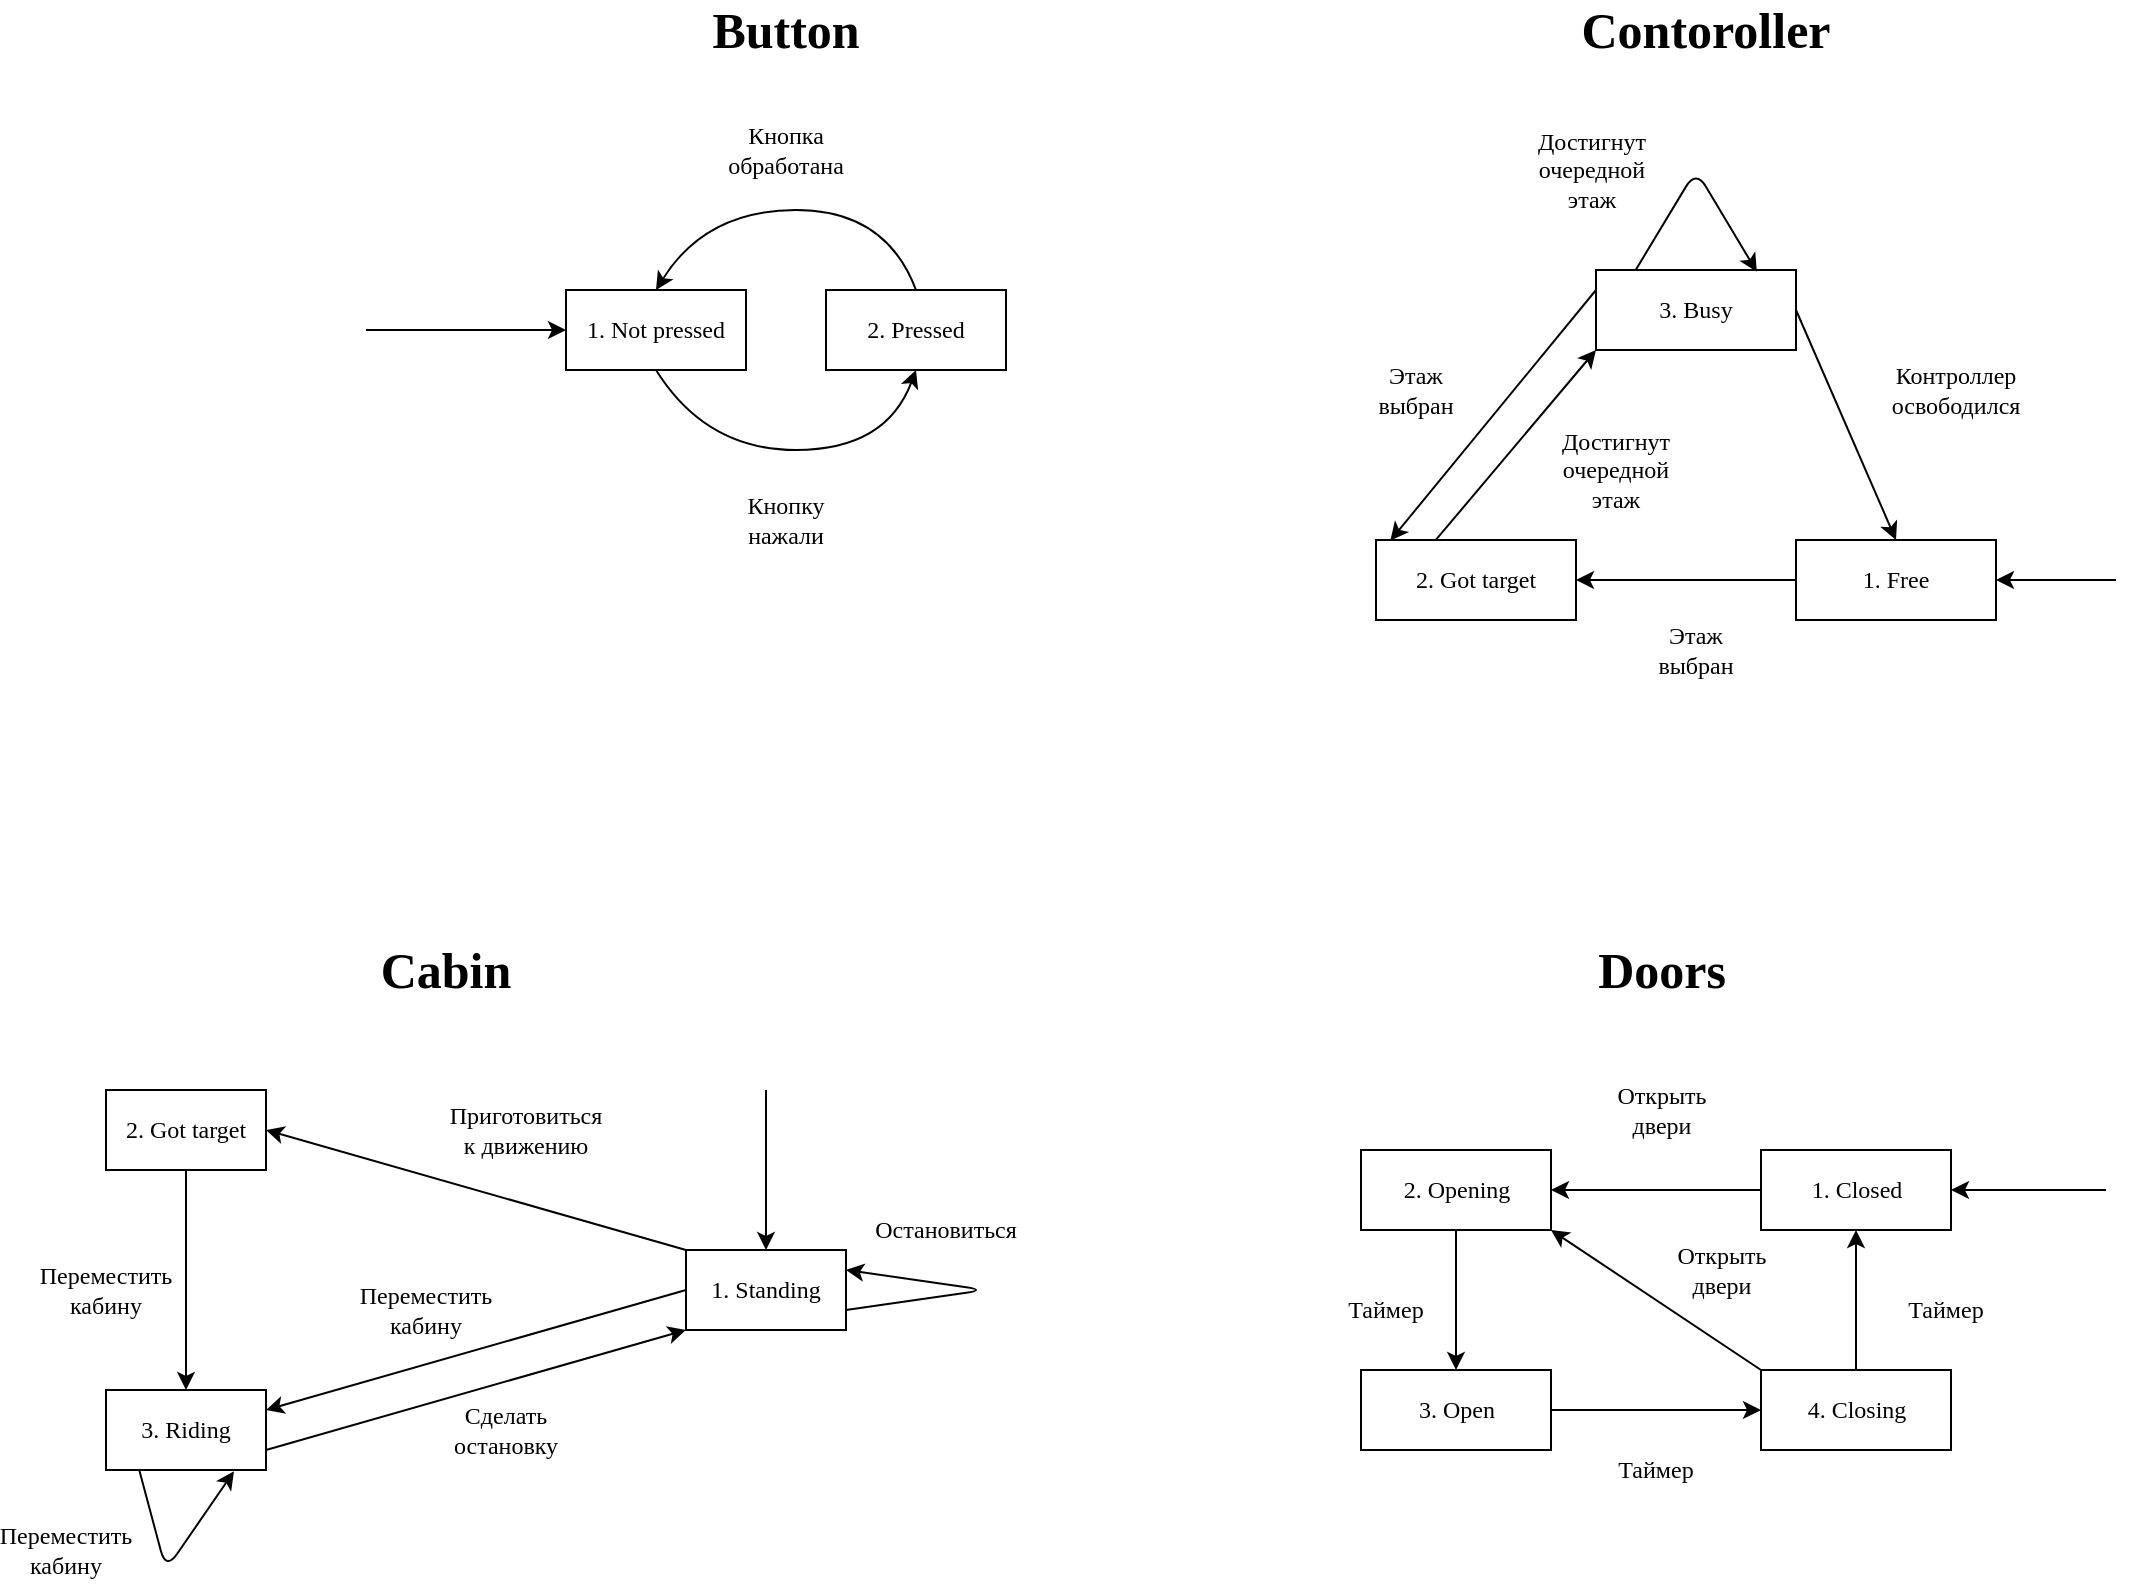 <mxfile version="20.0.0" type="device"><diagram name="ДПС" id="MUPe0at3sWt6NEuYaU11"><mxGraphModel dx="2272" dy="1894" grid="1" gridSize="10" guides="1" tooltips="1" connect="1" arrows="1" fold="1" page="1" pageScale="1" pageWidth="850" pageHeight="1100" math="0" shadow="0"><root><mxCell id="cpZvTgyVGs_E9WKbogkk-0"/><mxCell id="cpZvTgyVGs_E9WKbogkk-1" parent="cpZvTgyVGs_E9WKbogkk-0"/><mxCell id="cpZvTgyVGs_E9WKbogkk-4" value="&lt;b style=&quot;font-size: 25px;&quot;&gt;&lt;font style=&quot;font-size: 25px;&quot;&gt;Button&lt;/font&gt;&lt;/b&gt;" style="text;html=1;strokeColor=none;fillColor=none;align=center;verticalAlign=middle;whiteSpace=wrap;rounded=0;fontFamily=Times New Roman;fontSize=25;" parent="cpZvTgyVGs_E9WKbogkk-1" vertex="1"><mxGeometry x="-180" y="-900" width="40" height="20" as="geometry"/></mxCell><mxCell id="cpZvTgyVGs_E9WKbogkk-5" value="Кнопку нажали" style="text;html=1;strokeColor=none;fillColor=none;align=center;verticalAlign=middle;whiteSpace=wrap;rounded=0;fontFamily=Times New Roman;" parent="cpZvTgyVGs_E9WKbogkk-1" vertex="1"><mxGeometry x="-180" y="-655" width="40" height="20" as="geometry"/></mxCell><mxCell id="cpZvTgyVGs_E9WKbogkk-6" value="&lt;font style=&quot;font-size: 25px;&quot;&gt;&lt;b style=&quot;font-size: 25px;&quot;&gt;Contoroller&lt;/b&gt;&lt;/font&gt;" style="text;html=1;strokeColor=none;fillColor=none;align=center;verticalAlign=middle;whiteSpace=wrap;rounded=0;fontFamily=Times New Roman;fontSize=25;" parent="cpZvTgyVGs_E9WKbogkk-1" vertex="1"><mxGeometry x="280" y="-900" width="40" height="20" as="geometry"/></mxCell><mxCell id="cpZvTgyVGs_E9WKbogkk-8" value="" style="endArrow=classic;html=1;exitX=0;exitY=0.5;exitDx=0;exitDy=0;entryX=1;entryY=0.5;entryDx=0;entryDy=0;fontFamily=Times New Roman;" parent="cpZvTgyVGs_E9WKbogkk-1" source="cpZvTgyVGs_E9WKbogkk-27" target="cpZvTgyVGs_E9WKbogkk-26" edge="1"><mxGeometry width="50" height="50" relative="1" as="geometry"><mxPoint x="383.97" y="-590" as="sourcePoint"/><mxPoint x="235" y="-590" as="targetPoint"/></mxGeometry></mxCell><mxCell id="cpZvTgyVGs_E9WKbogkk-9" value="&lt;b style=&quot;font-size: 25px;&quot;&gt;&lt;font style=&quot;font-size: 25px;&quot;&gt;Cabin&lt;br&gt;&lt;/font&gt;&lt;/b&gt;" style="text;html=1;strokeColor=none;fillColor=none;align=center;verticalAlign=middle;whiteSpace=wrap;rounded=0;fontFamily=Times New Roman;fontSize=25;" parent="cpZvTgyVGs_E9WKbogkk-1" vertex="1"><mxGeometry x="-350" y="-430" width="40" height="20" as="geometry"/></mxCell><mxCell id="cpZvTgyVGs_E9WKbogkk-10" value="" style="endArrow=classic;html=1;exitX=0.204;exitY=0.972;exitDx=0;exitDy=0;entryX=0.8;entryY=1.016;entryDx=0;entryDy=0;fontFamily=Times New Roman;entryPerimeter=0;exitPerimeter=0;" parent="cpZvTgyVGs_E9WKbogkk-1" source="cpZvTgyVGs_E9WKbogkk-20" target="cpZvTgyVGs_E9WKbogkk-20" edge="1"><mxGeometry width="50" height="50" relative="1" as="geometry"><mxPoint x="-590" y="-100" as="sourcePoint"/><mxPoint x="-460" y="-120" as="targetPoint"/><Array as="points"><mxPoint x="-470" y="-120"/></Array></mxGeometry></mxCell><mxCell id="cpZvTgyVGs_E9WKbogkk-11" value="&lt;b style=&quot;font-size: 25px;&quot;&gt;&lt;font style=&quot;font-size: 25px;&quot;&gt;Doors&lt;/font&gt;&lt;/b&gt;" style="text;html=1;strokeColor=none;fillColor=none;align=center;verticalAlign=middle;whiteSpace=wrap;rounded=0;fontFamily=Times New Roman;fontSize=25;" parent="cpZvTgyVGs_E9WKbogkk-1" vertex="1"><mxGeometry x="257.5" y="-430" width="40" height="20" as="geometry"/></mxCell><mxCell id="cpZvTgyVGs_E9WKbogkk-12" value="" style="endArrow=classic;html=1;entryX=0.5;entryY=0;entryDx=0;entryDy=0;fontFamily=Times New Roman;" parent="cpZvTgyVGs_E9WKbogkk-1" source="cpZvTgyVGs_E9WKbogkk-23" target="cpZvTgyVGs_E9WKbogkk-24" edge="1"><mxGeometry width="50" height="50" relative="1" as="geometry"><mxPoint x="146.46" y="-297" as="sourcePoint"/><mxPoint x="155.187" y="-222.399" as="targetPoint"/></mxGeometry></mxCell><mxCell id="cpZvTgyVGs_E9WKbogkk-13" value="" style="endArrow=classic;html=1;exitX=1;exitY=0.5;exitDx=0;exitDy=0;entryX=0;entryY=0.5;entryDx=0;entryDy=0;fontFamily=Times New Roman;" parent="cpZvTgyVGs_E9WKbogkk-1" source="cpZvTgyVGs_E9WKbogkk-24" target="cpZvTgyVGs_E9WKbogkk-25" edge="1"><mxGeometry width="50" height="50" relative="1" as="geometry"><mxPoint x="217.095" y="-186.167" as="sourcePoint"/><mxPoint x="331.347" y="-190.114" as="targetPoint"/></mxGeometry></mxCell><mxCell id="cpZvTgyVGs_E9WKbogkk-14" value="" style="endArrow=classic;html=1;exitX=0.5;exitY=0;exitDx=0;exitDy=0;fontFamily=Times New Roman;" parent="cpZvTgyVGs_E9WKbogkk-1" source="cpZvTgyVGs_E9WKbogkk-25" target="cpZvTgyVGs_E9WKbogkk-22" edge="1"><mxGeometry width="50" height="50" relative="1" as="geometry"><mxPoint x="410.52" y="-212" as="sourcePoint"/><mxPoint x="399.32" y="-287.322" as="targetPoint"/></mxGeometry></mxCell><mxCell id="cpZvTgyVGs_E9WKbogkk-15" value="" style="endArrow=classic;html=1;entryX=1;entryY=0.5;entryDx=0;entryDy=0;exitX=0;exitY=0.5;exitDx=0;exitDy=0;fontFamily=Times New Roman;" parent="cpZvTgyVGs_E9WKbogkk-1" source="cpZvTgyVGs_E9WKbogkk-22" target="cpZvTgyVGs_E9WKbogkk-23" edge="1"><mxGeometry width="50" height="50" relative="1" as="geometry"><mxPoint x="332.5" y="-320" as="sourcePoint"/><mxPoint x="219.32" y="-322.678" as="targetPoint"/></mxGeometry></mxCell><mxCell id="cpZvTgyVGs_E9WKbogkk-16" value="" style="endArrow=classic;html=1;entryX=1;entryY=1;entryDx=0;entryDy=0;exitX=0;exitY=0;exitDx=0;exitDy=0;fontFamily=Times New Roman;" parent="cpZvTgyVGs_E9WKbogkk-1" source="cpZvTgyVGs_E9WKbogkk-25" target="cpZvTgyVGs_E9WKbogkk-23" edge="1"><mxGeometry width="50" height="50" relative="1" as="geometry"><mxPoint x="335.637" y="-222.654" as="sourcePoint"/><mxPoint x="219.32" y="-287.322" as="targetPoint"/></mxGeometry></mxCell><mxCell id="cpZvTgyVGs_E9WKbogkk-17" value="Таймер" style="text;html=1;strokeColor=none;fillColor=none;align=center;verticalAlign=middle;whiteSpace=wrap;rounded=0;fontFamily=Times New Roman;" parent="cpZvTgyVGs_E9WKbogkk-1" vertex="1"><mxGeometry x="400" y="-260" width="40" height="20" as="geometry"/></mxCell><mxCell id="cpZvTgyVGs_E9WKbogkk-18" value="Таймер" style="text;html=1;strokeColor=none;fillColor=none;align=center;verticalAlign=middle;whiteSpace=wrap;rounded=0;fontFamily=Times New Roman;" parent="cpZvTgyVGs_E9WKbogkk-1" vertex="1"><mxGeometry x="255" y="-180" width="40" height="20" as="geometry"/></mxCell><mxCell id="cpZvTgyVGs_E9WKbogkk-19" value="Таймер" style="text;html=1;strokeColor=none;fillColor=none;align=center;verticalAlign=middle;whiteSpace=wrap;rounded=0;fontFamily=Times New Roman;" parent="cpZvTgyVGs_E9WKbogkk-1" vertex="1"><mxGeometry x="120" y="-260" width="40" height="20" as="geometry"/></mxCell><mxCell id="cpZvTgyVGs_E9WKbogkk-20" value="3. Riding" style="rounded=0;whiteSpace=wrap;html=1;fontFamily=Times New Roman;" parent="cpZvTgyVGs_E9WKbogkk-1" vertex="1"><mxGeometry x="-500" y="-210" width="80" height="40" as="geometry"/></mxCell><mxCell id="cpZvTgyVGs_E9WKbogkk-21" value="1. Standing" style="rounded=0;whiteSpace=wrap;html=1;fontFamily=Times New Roman;" parent="cpZvTgyVGs_E9WKbogkk-1" vertex="1"><mxGeometry x="-210" y="-280" width="80" height="40" as="geometry"/></mxCell><mxCell id="cpZvTgyVGs_E9WKbogkk-22" value="1. Closed" style="rounded=0;whiteSpace=wrap;html=1;fontFamily=Times New Roman;" parent="cpZvTgyVGs_E9WKbogkk-1" vertex="1"><mxGeometry x="327.5" y="-330" width="95" height="40" as="geometry"/></mxCell><mxCell id="cpZvTgyVGs_E9WKbogkk-23" value="2. Opening" style="rounded=0;whiteSpace=wrap;html=1;fontFamily=Times New Roman;" parent="cpZvTgyVGs_E9WKbogkk-1" vertex="1"><mxGeometry x="127.5" y="-330" width="95" height="40" as="geometry"/></mxCell><mxCell id="cpZvTgyVGs_E9WKbogkk-24" value="3. Open" style="rounded=0;whiteSpace=wrap;html=1;fontFamily=Times New Roman;" parent="cpZvTgyVGs_E9WKbogkk-1" vertex="1"><mxGeometry x="127.5" y="-220" width="95" height="40" as="geometry"/></mxCell><mxCell id="cpZvTgyVGs_E9WKbogkk-25" value="4. Closing" style="rounded=0;whiteSpace=wrap;html=1;fontFamily=Times New Roman;" parent="cpZvTgyVGs_E9WKbogkk-1" vertex="1"><mxGeometry x="327.5" y="-220" width="95" height="40" as="geometry"/></mxCell><mxCell id="cpZvTgyVGs_E9WKbogkk-26" value="2. Got target" style="rounded=0;whiteSpace=wrap;html=1;fontFamily=Times New Roman;" parent="cpZvTgyVGs_E9WKbogkk-1" vertex="1"><mxGeometry x="135" y="-635" width="100" height="40" as="geometry"/></mxCell><mxCell id="cpZvTgyVGs_E9WKbogkk-27" value="1. Free" style="rounded=0;whiteSpace=wrap;html=1;fontFamily=Times New Roman;" parent="cpZvTgyVGs_E9WKbogkk-1" vertex="1"><mxGeometry x="345" y="-635" width="100" height="40" as="geometry"/></mxCell><mxCell id="cpZvTgyVGs_E9WKbogkk-28" value="1. Not pressed" style="rounded=0;whiteSpace=wrap;html=1;fontFamily=Times New Roman;" parent="cpZvTgyVGs_E9WKbogkk-1" vertex="1"><mxGeometry x="-270" y="-760" width="90" height="40" as="geometry"/></mxCell><mxCell id="cpZvTgyVGs_E9WKbogkk-29" value="2. Pressed" style="rounded=0;whiteSpace=wrap;html=1;fontFamily=Times New Roman;" parent="cpZvTgyVGs_E9WKbogkk-1" vertex="1"><mxGeometry x="-140" y="-760" width="90" height="40" as="geometry"/></mxCell><mxCell id="cpZvTgyVGs_E9WKbogkk-31" value="Кнопка обработана" style="text;html=1;strokeColor=none;fillColor=none;align=center;verticalAlign=middle;whiteSpace=wrap;rounded=0;fontFamily=Times New Roman;" parent="cpZvTgyVGs_E9WKbogkk-1" vertex="1"><mxGeometry x="-180" y="-840" width="40" height="20" as="geometry"/></mxCell><mxCell id="cpZvTgyVGs_E9WKbogkk-33" value="" style="endArrow=classic;html=1;entryX=1;entryY=0.5;entryDx=0;entryDy=0;fontFamily=Times New Roman;" parent="cpZvTgyVGs_E9WKbogkk-1" target="cpZvTgyVGs_E9WKbogkk-22" edge="1"><mxGeometry width="50" height="50" relative="1" as="geometry"><mxPoint x="500" y="-310" as="sourcePoint"/><mxPoint x="117.817" y="-325.334" as="targetPoint"/></mxGeometry></mxCell><mxCell id="cpZvTgyVGs_E9WKbogkk-34" value="Открыть двери" style="text;html=1;strokeColor=none;fillColor=none;align=center;verticalAlign=middle;whiteSpace=wrap;rounded=0;fontFamily=Times New Roman;" parent="cpZvTgyVGs_E9WKbogkk-1" vertex="1"><mxGeometry x="257.5" y="-360" width="40" height="20" as="geometry"/></mxCell><mxCell id="cpZvTgyVGs_E9WKbogkk-35" value="" style="endArrow=classic;html=1;entryX=1;entryY=0.5;entryDx=0;entryDy=0;fontFamily=Times New Roman;" parent="cpZvTgyVGs_E9WKbogkk-1" target="cpZvTgyVGs_E9WKbogkk-27" edge="1"><mxGeometry width="50" height="50" relative="1" as="geometry"><mxPoint x="505" y="-615" as="sourcePoint"/><mxPoint x="455" y="-605.0" as="targetPoint"/></mxGeometry></mxCell><mxCell id="cpZvTgyVGs_E9WKbogkk-37" value="" style="endArrow=classic;html=1;entryX=1;entryY=0.25;entryDx=0;entryDy=0;exitX=1;exitY=0.75;exitDx=0;exitDy=0;fontFamily=Times New Roman;" parent="cpZvTgyVGs_E9WKbogkk-1" source="cpZvTgyVGs_E9WKbogkk-21" target="cpZvTgyVGs_E9WKbogkk-21" edge="1"><mxGeometry width="50" height="50" relative="1" as="geometry"><mxPoint x="-30" y="-270" as="sourcePoint"/><mxPoint x="-40" y="-240" as="targetPoint"/><Array as="points"><mxPoint x="-60" y="-260"/></Array></mxGeometry></mxCell><mxCell id="cpZvTgyVGs_E9WKbogkk-38" value="Переместить кабину" style="text;html=1;strokeColor=none;fillColor=none;align=center;verticalAlign=middle;whiteSpace=wrap;rounded=0;fontFamily=Times New Roman;" parent="cpZvTgyVGs_E9WKbogkk-1" vertex="1"><mxGeometry x="-520" y="-270" width="40" height="20" as="geometry"/></mxCell><mxCell id="cpZvTgyVGs_E9WKbogkk-40" value="Остановиться" style="text;html=1;strokeColor=none;fillColor=none;align=center;verticalAlign=middle;whiteSpace=wrap;rounded=0;fontFamily=Times New Roman;" parent="cpZvTgyVGs_E9WKbogkk-1" vertex="1"><mxGeometry x="-100" y="-300" width="40" height="20" as="geometry"/></mxCell><mxCell id="cpZvTgyVGs_E9WKbogkk-41" value="Этаж выбран" style="text;html=1;strokeColor=none;fillColor=none;align=center;verticalAlign=middle;whiteSpace=wrap;rounded=0;fontFamily=Times New Roman;" parent="cpZvTgyVGs_E9WKbogkk-1" vertex="1"><mxGeometry x="275" y="-590" width="40" height="20" as="geometry"/></mxCell><mxCell id="cpZvTgyVGs_E9WKbogkk-42" value="" style="endArrow=classic;html=1;entryX=0.072;entryY=0.006;entryDx=0;entryDy=0;exitX=0;exitY=0.25;exitDx=0;exitDy=0;fontFamily=Times New Roman;entryPerimeter=0;" parent="cpZvTgyVGs_E9WKbogkk-1" source="kJpkVkqZr3r3tA8piJkp-1" target="cpZvTgyVGs_E9WKbogkk-26" edge="1"><mxGeometry width="50" height="50" relative="1" as="geometry"><mxPoint x="195" y="-625" as="sourcePoint"/><mxPoint x="195" y="-605" as="targetPoint"/></mxGeometry></mxCell><mxCell id="cpZvTgyVGs_E9WKbogkk-44" value="Контроллер освободился" style="text;html=1;strokeColor=none;fillColor=none;align=center;verticalAlign=middle;whiteSpace=wrap;rounded=0;fontFamily=Times New Roman;" parent="cpZvTgyVGs_E9WKbogkk-1" vertex="1"><mxGeometry x="405" y="-720" width="40" height="20" as="geometry"/></mxCell><mxCell id="cpZvTgyVGs_E9WKbogkk-45" value="" style="endArrow=classic;html=1;exitX=0;exitY=0;exitDx=0;exitDy=0;entryX=1;entryY=0.5;entryDx=0;entryDy=0;fontFamily=Times New Roman;" parent="cpZvTgyVGs_E9WKbogkk-1" source="cpZvTgyVGs_E9WKbogkk-21" target="-CGfqcS2TFLG-jA-vGAR-1" edge="1"><mxGeometry width="50" height="50" relative="1" as="geometry"><mxPoint x="-340" y="-250" as="sourcePoint"/><mxPoint x="-310" y="-230" as="targetPoint"/><Array as="points"/></mxGeometry></mxCell><mxCell id="cpZvTgyVGs_E9WKbogkk-47" value="Открыть двери" style="text;html=1;strokeColor=none;fillColor=none;align=center;verticalAlign=middle;whiteSpace=wrap;rounded=0;fontFamily=Times New Roman;" parent="cpZvTgyVGs_E9WKbogkk-1" vertex="1"><mxGeometry x="287.5" y="-280" width="40" height="20" as="geometry"/></mxCell><mxCell id="-CGfqcS2TFLG-jA-vGAR-4" style="edgeStyle=orthogonalEdgeStyle;rounded=0;orthogonalLoop=1;jettySize=auto;html=1;entryX=0.5;entryY=0;entryDx=0;entryDy=0;fontFamily=Times New Roman;" parent="cpZvTgyVGs_E9WKbogkk-1" source="-CGfqcS2TFLG-jA-vGAR-1" target="cpZvTgyVGs_E9WKbogkk-20" edge="1"><mxGeometry relative="1" as="geometry"/></mxCell><mxCell id="-CGfqcS2TFLG-jA-vGAR-1" value="2. Got target" style="rounded=0;whiteSpace=wrap;html=1;fontFamily=Times New Roman;" parent="cpZvTgyVGs_E9WKbogkk-1" vertex="1"><mxGeometry x="-500" y="-360" width="80" height="40" as="geometry"/></mxCell><mxCell id="-CGfqcS2TFLG-jA-vGAR-8" value="Сделать остановку" style="text;html=1;strokeColor=none;fillColor=none;align=center;verticalAlign=middle;whiteSpace=wrap;rounded=0;fontFamily=Times New Roman;" parent="cpZvTgyVGs_E9WKbogkk-1" vertex="1"><mxGeometry x="-320" y="-200" width="40" height="20" as="geometry"/></mxCell><mxCell id="-CGfqcS2TFLG-jA-vGAR-9" value="Переместить кабину" style="text;html=1;strokeColor=none;fillColor=none;align=center;verticalAlign=middle;whiteSpace=wrap;rounded=0;fontFamily=Times New Roman;" parent="cpZvTgyVGs_E9WKbogkk-1" vertex="1"><mxGeometry x="-540" y="-140" width="40" height="20" as="geometry"/></mxCell><mxCell id="-CGfqcS2TFLG-jA-vGAR-10" value="Приготовиться к движению" style="text;html=1;strokeColor=none;fillColor=none;align=center;verticalAlign=middle;whiteSpace=wrap;rounded=0;fontFamily=Times New Roman;" parent="cpZvTgyVGs_E9WKbogkk-1" vertex="1"><mxGeometry x="-310" y="-350" width="40" height="20" as="geometry"/></mxCell><mxCell id="-CGfqcS2TFLG-jA-vGAR-12" value="" style="endArrow=classic;html=1;entryX=0.5;entryY=0;entryDx=0;entryDy=0;fontFamily=Times New Roman;" parent="cpZvTgyVGs_E9WKbogkk-1" target="cpZvTgyVGs_E9WKbogkk-21" edge="1"><mxGeometry width="50" height="50" relative="1" as="geometry"><mxPoint x="-170" y="-360" as="sourcePoint"/><mxPoint x="-170" y="-340" as="targetPoint"/></mxGeometry></mxCell><mxCell id="kJpkVkqZr3r3tA8piJkp-1" value="3. Busy" style="rounded=0;whiteSpace=wrap;html=1;fontFamily=Times New Roman;" parent="cpZvTgyVGs_E9WKbogkk-1" vertex="1"><mxGeometry x="245" y="-770" width="100" height="40" as="geometry"/></mxCell><mxCell id="kJpkVkqZr3r3tA8piJkp-2" value="" style="endArrow=classic;html=1;entryX=0;entryY=1;entryDx=0;entryDy=0;fontFamily=Times New Roman;exitX=0.297;exitY=0.006;exitDx=0;exitDy=0;exitPerimeter=0;" parent="cpZvTgyVGs_E9WKbogkk-1" source="cpZvTgyVGs_E9WKbogkk-26" target="kJpkVkqZr3r3tA8piJkp-1" edge="1"><mxGeometry width="50" height="50" relative="1" as="geometry"><mxPoint x="170" y="-640" as="sourcePoint"/><mxPoint x="375" y="-670" as="targetPoint"/></mxGeometry></mxCell><mxCell id="yXa-Z7OJBcvF8ghDDH3c-0" value="Этаж выбран" style="text;html=1;strokeColor=none;fillColor=none;align=center;verticalAlign=middle;whiteSpace=wrap;rounded=0;fontFamily=Times New Roman;" parent="cpZvTgyVGs_E9WKbogkk-1" vertex="1"><mxGeometry x="135" y="-720" width="40" height="20" as="geometry"/></mxCell><mxCell id="yXa-Z7OJBcvF8ghDDH3c-1" value="" style="endArrow=classic;html=1;entryX=0.5;entryY=0;entryDx=0;entryDy=0;exitX=1;exitY=0.5;exitDx=0;exitDy=0;fontFamily=Times New Roman;" parent="cpZvTgyVGs_E9WKbogkk-1" source="kJpkVkqZr3r3tA8piJkp-1" target="cpZvTgyVGs_E9WKbogkk-27" edge="1"><mxGeometry width="50" height="50" relative="1" as="geometry"><mxPoint x="255" y="-720" as="sourcePoint"/><mxPoint x="395" y="-660" as="targetPoint"/></mxGeometry></mxCell><mxCell id="rbRuw2pOtUu9VYeB0dCs-1" value="" style="endArrow=classic;html=1;exitX=1;exitY=0.75;exitDx=0;exitDy=0;entryX=0;entryY=1;entryDx=0;entryDy=0;fontFamily=Times New Roman;" parent="cpZvTgyVGs_E9WKbogkk-1" source="cpZvTgyVGs_E9WKbogkk-20" target="cpZvTgyVGs_E9WKbogkk-21" edge="1"><mxGeometry width="50" height="50" relative="1" as="geometry"><mxPoint x="-260" y="-150.0" as="sourcePoint"/><mxPoint x="-220" y="-130.0" as="targetPoint"/></mxGeometry></mxCell><mxCell id="rbRuw2pOtUu9VYeB0dCs-2" value="" style="endArrow=classic;html=1;exitX=0;exitY=0.5;exitDx=0;exitDy=0;entryX=1;entryY=0.25;entryDx=0;entryDy=0;fontFamily=Times New Roman;" parent="cpZvTgyVGs_E9WKbogkk-1" source="cpZvTgyVGs_E9WKbogkk-21" target="cpZvTgyVGs_E9WKbogkk-20" edge="1"><mxGeometry width="50" height="50" relative="1" as="geometry"><mxPoint x="-160" y="-230.0" as="sourcePoint"/><mxPoint x="-410" y="-170.0" as="targetPoint"/><Array as="points"/></mxGeometry></mxCell><mxCell id="rbRuw2pOtUu9VYeB0dCs-3" value="Переместить кабину" style="text;html=1;strokeColor=none;fillColor=none;align=center;verticalAlign=middle;whiteSpace=wrap;rounded=0;fontFamily=Times New Roman;" parent="cpZvTgyVGs_E9WKbogkk-1" vertex="1"><mxGeometry x="-360" y="-260" width="40" height="20" as="geometry"/></mxCell><mxCell id="rbRuw2pOtUu9VYeB0dCs-5" value="" style="endArrow=classic;html=1;exitX=0.197;exitY=0.006;exitDx=0;exitDy=0;entryX=0.804;entryY=0.022;entryDx=0;entryDy=0;fontFamily=Times New Roman;entryPerimeter=0;exitPerimeter=0;" parent="cpZvTgyVGs_E9WKbogkk-1" source="kJpkVkqZr3r3tA8piJkp-1" target="kJpkVkqZr3r3tA8piJkp-1" edge="1"><mxGeometry width="50" height="50" relative="1" as="geometry"><mxPoint x="265" y="-765" as="sourcePoint"/><mxPoint x="325" y="-870.0" as="targetPoint"/><Array as="points"><mxPoint x="295" y="-820"/></Array></mxGeometry></mxCell><mxCell id="rbRuw2pOtUu9VYeB0dCs-6" value="Достигнут очередной этаж" style="text;html=1;strokeColor=none;fillColor=none;align=center;verticalAlign=middle;whiteSpace=wrap;rounded=0;fontFamily=Times New Roman;" parent="cpZvTgyVGs_E9WKbogkk-1" vertex="1"><mxGeometry x="222.5" y="-830" width="40" height="20" as="geometry"/></mxCell><mxCell id="rbRuw2pOtUu9VYeB0dCs-7" value="Достигнут очередной этаж" style="text;html=1;strokeColor=none;fillColor=none;align=center;verticalAlign=middle;whiteSpace=wrap;rounded=0;fontFamily=Times New Roman;" parent="cpZvTgyVGs_E9WKbogkk-1" vertex="1"><mxGeometry x="235" y="-680" width="40" height="20" as="geometry"/></mxCell><mxCell id="oZEyarT2zXbDyDwyRA4s-2" value="" style="endArrow=classic;html=1;rounded=0;fontFamily=Times New Roman;fontSize=25;entryX=0;entryY=0.5;entryDx=0;entryDy=0;" parent="cpZvTgyVGs_E9WKbogkk-1" target="cpZvTgyVGs_E9WKbogkk-28" edge="1"><mxGeometry width="50" height="50" relative="1" as="geometry"><mxPoint x="-370" y="-740" as="sourcePoint"/><mxPoint x="-270" y="-740" as="targetPoint"/></mxGeometry></mxCell><mxCell id="oZEyarT2zXbDyDwyRA4s-3" value="" style="curved=1;endArrow=classic;html=1;rounded=0;fontFamily=Times New Roman;fontSize=25;entryX=0.5;entryY=0;entryDx=0;entryDy=0;exitX=0.5;exitY=0;exitDx=0;exitDy=0;" parent="cpZvTgyVGs_E9WKbogkk-1" source="cpZvTgyVGs_E9WKbogkk-29" target="cpZvTgyVGs_E9WKbogkk-28" edge="1"><mxGeometry width="50" height="50" relative="1" as="geometry"><mxPoint x="-10" y="-820" as="sourcePoint"/><mxPoint x="-240" y="-790" as="targetPoint"/><Array as="points"><mxPoint x="-110" y="-800"/><mxPoint x="-200" y="-800"/></Array></mxGeometry></mxCell><mxCell id="oZEyarT2zXbDyDwyRA4s-4" value="" style="curved=1;endArrow=classic;html=1;rounded=0;fontFamily=Times New Roman;fontSize=25;entryX=0.5;entryY=1;entryDx=0;entryDy=0;exitX=0.5;exitY=1;exitDx=0;exitDy=0;verticalAlign=middle;" parent="cpZvTgyVGs_E9WKbogkk-1" source="cpZvTgyVGs_E9WKbogkk-28" target="cpZvTgyVGs_E9WKbogkk-29" edge="1"><mxGeometry width="50" height="50" relative="1" as="geometry"><mxPoint x="-225" y="-720" as="sourcePoint"/><mxPoint x="-95" y="-720" as="targetPoint"/><Array as="points"><mxPoint x="-200" y="-680"/><mxPoint x="-110" y="-680"/></Array></mxGeometry></mxCell></root></mxGraphModel></diagram></mxfile>